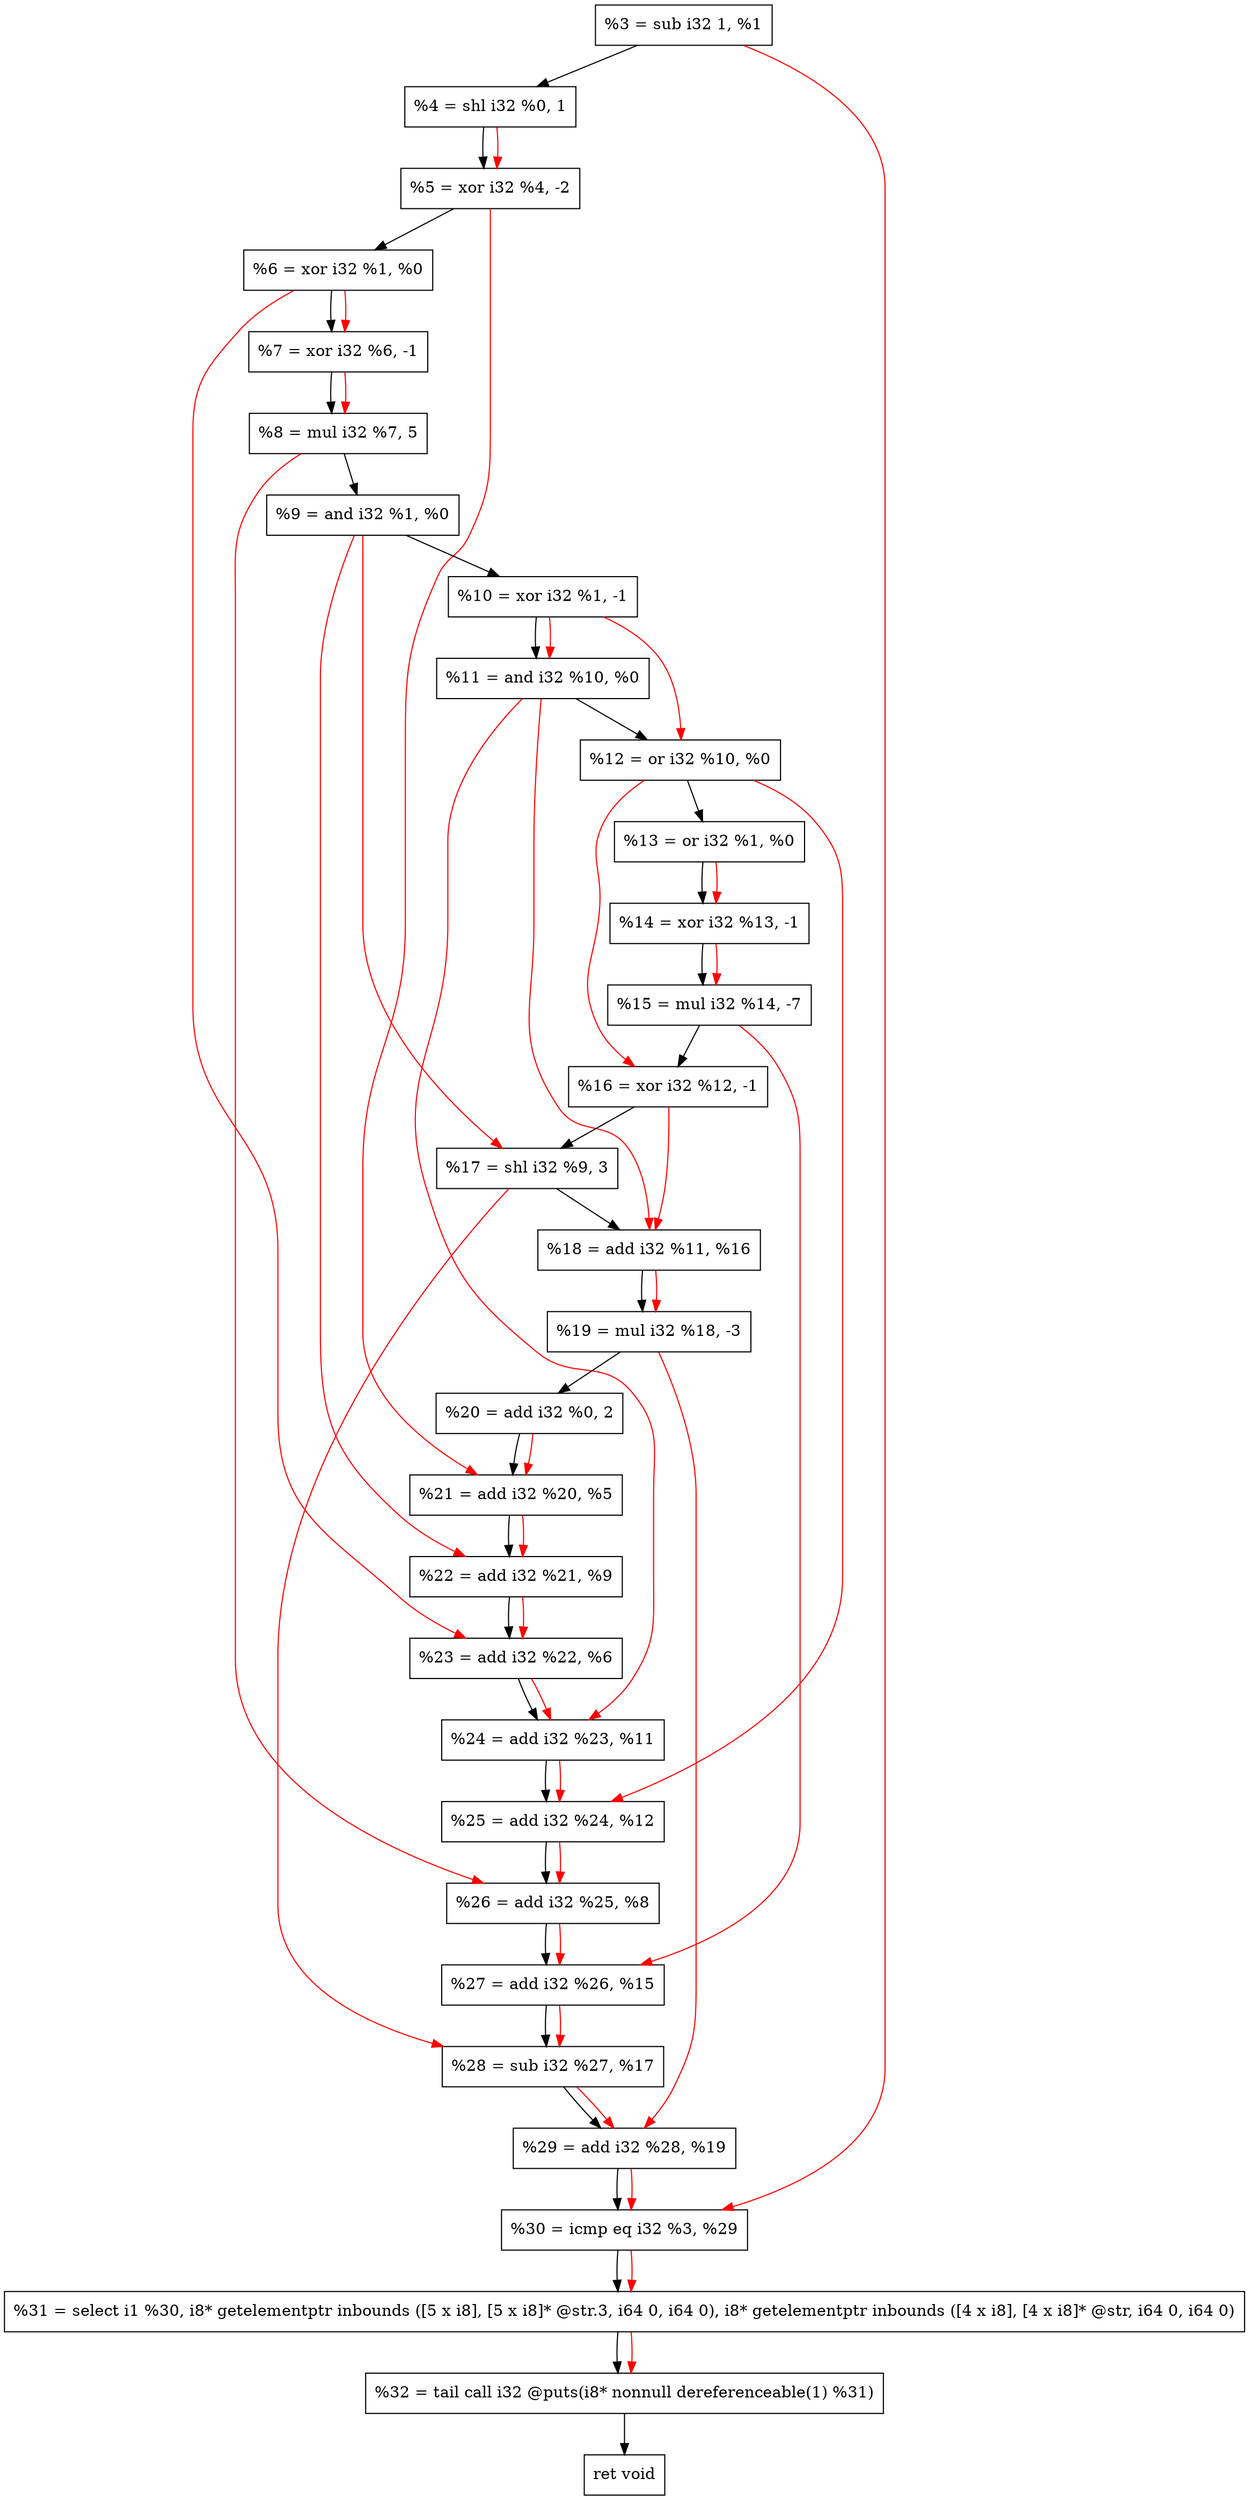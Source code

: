 digraph "DFG for'crackme' function" {
	Node0x1cd2c40[shape=record, label="  %3 = sub i32 1, %1"];
	Node0x1cd2cb0[shape=record, label="  %4 = shl i32 %0, 1"];
	Node0x1cd2d70[shape=record, label="  %5 = xor i32 %4, -2"];
	Node0x1cd2de0[shape=record, label="  %6 = xor i32 %1, %0"];
	Node0x1cd2e80[shape=record, label="  %7 = xor i32 %6, -1"];
	Node0x1cd2f20[shape=record, label="  %8 = mul i32 %7, 5"];
	Node0x1cd2f90[shape=record, label="  %9 = and i32 %1, %0"];
	Node0x1cd3000[shape=record, label="  %10 = xor i32 %1, -1"];
	Node0x1cd3070[shape=record, label="  %11 = and i32 %10, %0"];
	Node0x1cd30e0[shape=record, label="  %12 = or i32 %10, %0"];
	Node0x1cd3150[shape=record, label="  %13 = or i32 %1, %0"];
	Node0x1cd31c0[shape=record, label="  %14 = xor i32 %13, -1"];
	Node0x1cd3260[shape=record, label="  %15 = mul i32 %14, -7"];
	Node0x1cd32d0[shape=record, label="  %16 = xor i32 %12, -1"];
	Node0x1cd3370[shape=record, label="  %17 = shl i32 %9, 3"];
	Node0x1cd33e0[shape=record, label="  %18 = add i32 %11, %16"];
	Node0x1cd3480[shape=record, label="  %19 = mul i32 %18, -3"];
	Node0x1cd3520[shape=record, label="  %20 = add i32 %0, 2"];
	Node0x1cd3590[shape=record, label="  %21 = add i32 %20, %5"];
	Node0x1cd3600[shape=record, label="  %22 = add i32 %21, %9"];
	Node0x1cd3670[shape=record, label="  %23 = add i32 %22, %6"];
	Node0x1cd36e0[shape=record, label="  %24 = add i32 %23, %11"];
	Node0x1cd3750[shape=record, label="  %25 = add i32 %24, %12"];
	Node0x1cd37c0[shape=record, label="  %26 = add i32 %25, %8"];
	Node0x1cd3830[shape=record, label="  %27 = add i32 %26, %15"];
	Node0x1cd38a0[shape=record, label="  %28 = sub i32 %27, %17"];
	Node0x1cd3910[shape=record, label="  %29 = add i32 %28, %19"];
	Node0x1cd3980[shape=record, label="  %30 = icmp eq i32 %3, %29"];
	Node0x1c73268[shape=record, label="  %31 = select i1 %30, i8* getelementptr inbounds ([5 x i8], [5 x i8]* @str.3, i64 0, i64 0), i8* getelementptr inbounds ([4 x i8], [4 x i8]* @str, i64 0, i64 0)"];
	Node0x1cd3e20[shape=record, label="  %32 = tail call i32 @puts(i8* nonnull dereferenceable(1) %31)"];
	Node0x1cd4080[shape=record, label="  ret void"];
	Node0x1cd2c40 -> Node0x1cd2cb0;
	Node0x1cd2cb0 -> Node0x1cd2d70;
	Node0x1cd2d70 -> Node0x1cd2de0;
	Node0x1cd2de0 -> Node0x1cd2e80;
	Node0x1cd2e80 -> Node0x1cd2f20;
	Node0x1cd2f20 -> Node0x1cd2f90;
	Node0x1cd2f90 -> Node0x1cd3000;
	Node0x1cd3000 -> Node0x1cd3070;
	Node0x1cd3070 -> Node0x1cd30e0;
	Node0x1cd30e0 -> Node0x1cd3150;
	Node0x1cd3150 -> Node0x1cd31c0;
	Node0x1cd31c0 -> Node0x1cd3260;
	Node0x1cd3260 -> Node0x1cd32d0;
	Node0x1cd32d0 -> Node0x1cd3370;
	Node0x1cd3370 -> Node0x1cd33e0;
	Node0x1cd33e0 -> Node0x1cd3480;
	Node0x1cd3480 -> Node0x1cd3520;
	Node0x1cd3520 -> Node0x1cd3590;
	Node0x1cd3590 -> Node0x1cd3600;
	Node0x1cd3600 -> Node0x1cd3670;
	Node0x1cd3670 -> Node0x1cd36e0;
	Node0x1cd36e0 -> Node0x1cd3750;
	Node0x1cd3750 -> Node0x1cd37c0;
	Node0x1cd37c0 -> Node0x1cd3830;
	Node0x1cd3830 -> Node0x1cd38a0;
	Node0x1cd38a0 -> Node0x1cd3910;
	Node0x1cd3910 -> Node0x1cd3980;
	Node0x1cd3980 -> Node0x1c73268;
	Node0x1c73268 -> Node0x1cd3e20;
	Node0x1cd3e20 -> Node0x1cd4080;
edge [color=red]
	Node0x1cd2cb0 -> Node0x1cd2d70;
	Node0x1cd2de0 -> Node0x1cd2e80;
	Node0x1cd2e80 -> Node0x1cd2f20;
	Node0x1cd3000 -> Node0x1cd3070;
	Node0x1cd3000 -> Node0x1cd30e0;
	Node0x1cd3150 -> Node0x1cd31c0;
	Node0x1cd31c0 -> Node0x1cd3260;
	Node0x1cd30e0 -> Node0x1cd32d0;
	Node0x1cd2f90 -> Node0x1cd3370;
	Node0x1cd3070 -> Node0x1cd33e0;
	Node0x1cd32d0 -> Node0x1cd33e0;
	Node0x1cd33e0 -> Node0x1cd3480;
	Node0x1cd3520 -> Node0x1cd3590;
	Node0x1cd2d70 -> Node0x1cd3590;
	Node0x1cd3590 -> Node0x1cd3600;
	Node0x1cd2f90 -> Node0x1cd3600;
	Node0x1cd3600 -> Node0x1cd3670;
	Node0x1cd2de0 -> Node0x1cd3670;
	Node0x1cd3670 -> Node0x1cd36e0;
	Node0x1cd3070 -> Node0x1cd36e0;
	Node0x1cd36e0 -> Node0x1cd3750;
	Node0x1cd30e0 -> Node0x1cd3750;
	Node0x1cd3750 -> Node0x1cd37c0;
	Node0x1cd2f20 -> Node0x1cd37c0;
	Node0x1cd37c0 -> Node0x1cd3830;
	Node0x1cd3260 -> Node0x1cd3830;
	Node0x1cd3830 -> Node0x1cd38a0;
	Node0x1cd3370 -> Node0x1cd38a0;
	Node0x1cd38a0 -> Node0x1cd3910;
	Node0x1cd3480 -> Node0x1cd3910;
	Node0x1cd2c40 -> Node0x1cd3980;
	Node0x1cd3910 -> Node0x1cd3980;
	Node0x1cd3980 -> Node0x1c73268;
	Node0x1c73268 -> Node0x1cd3e20;
}
